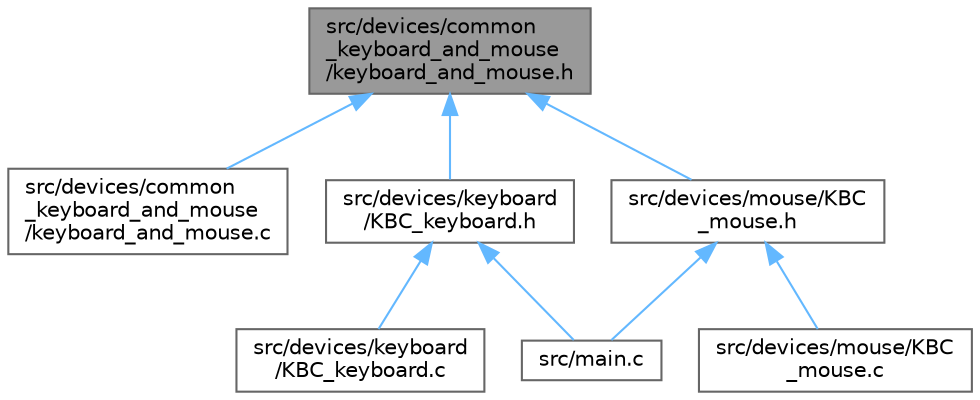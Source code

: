 digraph "src/devices/common_keyboard_and_mouse/keyboard_and_mouse.h"
{
 // LATEX_PDF_SIZE
  bgcolor="transparent";
  edge [fontname=Helvetica,fontsize=10,labelfontname=Helvetica,labelfontsize=10];
  node [fontname=Helvetica,fontsize=10,shape=box,height=0.2,width=0.4];
  Node1 [id="Node000001",label="src/devices/common\l_keyboard_and_mouse\l/keyboard_and_mouse.h",height=0.2,width=0.4,color="gray40", fillcolor="grey60", style="filled", fontcolor="black",tooltip=" "];
  Node1 -> Node2 [id="edge1_Node000001_Node000002",dir="back",color="steelblue1",style="solid",tooltip=" "];
  Node2 [id="Node000002",label="src/devices/common\l_keyboard_and_mouse\l/keyboard_and_mouse.c",height=0.2,width=0.4,color="grey40", fillcolor="white", style="filled",URL="$keyboard__and__mouse_8c.html",tooltip=" "];
  Node1 -> Node3 [id="edge2_Node000001_Node000003",dir="back",color="steelblue1",style="solid",tooltip=" "];
  Node3 [id="Node000003",label="src/devices/keyboard\l/KBC_keyboard.h",height=0.2,width=0.4,color="grey40", fillcolor="white", style="filled",URL="$_k_b_c__keyboard_8h.html",tooltip=" "];
  Node3 -> Node4 [id="edge3_Node000003_Node000004",dir="back",color="steelblue1",style="solid",tooltip=" "];
  Node4 [id="Node000004",label="src/devices/keyboard\l/KBC_keyboard.c",height=0.2,width=0.4,color="grey40", fillcolor="white", style="filled",URL="$_k_b_c__keyboard_8c.html",tooltip=" "];
  Node3 -> Node5 [id="edge4_Node000003_Node000005",dir="back",color="steelblue1",style="solid",tooltip=" "];
  Node5 [id="Node000005",label="src/main.c",height=0.2,width=0.4,color="grey40", fillcolor="white", style="filled",URL="$main_8c.html",tooltip=" "];
  Node1 -> Node6 [id="edge5_Node000001_Node000006",dir="back",color="steelblue1",style="solid",tooltip=" "];
  Node6 [id="Node000006",label="src/devices/mouse/KBC\l_mouse.h",height=0.2,width=0.4,color="grey40", fillcolor="white", style="filled",URL="$_k_b_c__mouse_8h.html",tooltip=" "];
  Node6 -> Node7 [id="edge6_Node000006_Node000007",dir="back",color="steelblue1",style="solid",tooltip=" "];
  Node7 [id="Node000007",label="src/devices/mouse/KBC\l_mouse.c",height=0.2,width=0.4,color="grey40", fillcolor="white", style="filled",URL="$_k_b_c__mouse_8c.html",tooltip=" "];
  Node6 -> Node5 [id="edge7_Node000006_Node000005",dir="back",color="steelblue1",style="solid",tooltip=" "];
}
